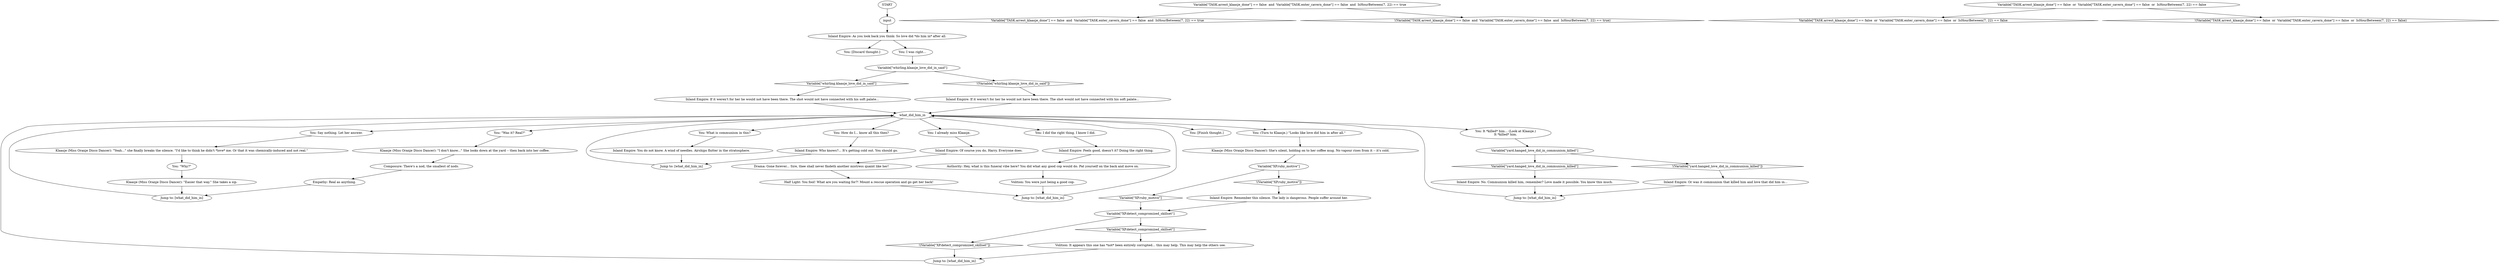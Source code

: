 # WHIRLING F3 ORB / love did him in
# did in by love afterthought
# ==================================================
digraph G {
	  0 [label="START"];
	  1 [label="input"];
	  2 [label="Variable[\"yard.hanged_love_did_in_communism_killed\"]"];
	  3 [label="Variable[\"yard.hanged_love_did_in_communism_killed\"]", shape=diamond];
	  4 [label="!(Variable[\"yard.hanged_love_did_in_communism_killed\"])", shape=diamond];
	  5 [label="Drama: Gone forever... Sire, thee shall never findeth another mistress quaint like her!"];
	  6 [label="Inland Empire: You do not know. A wind of needles. Airships flutter in the stratosphere."];
	  7 [label="Volition: It appears this one has *not* been entirely corrupted... this may help. This may help the others see."];
	  8 [label="Variable[\"TASK.arrest_klaasje_done\"] == false  and  Variable[\"TASK.enter_cavern_done\"] == false  and  IsHourBetween(7, 22) == true"];
	  9 [label="Variable[\"TASK.arrest_klaasje_done\"] == false  and  Variable[\"TASK.enter_cavern_done\"] == false  and  IsHourBetween(7, 22) == true", shape=diamond];
	  10 [label="!(Variable[\"TASK.arrest_klaasje_done\"] == false  and  Variable[\"TASK.enter_cavern_done\"] == false  and  IsHourBetween(7, 22) == true)", shape=diamond];
	  11 [label="You: How do I... know all this then?"];
	  12 [label="You: \"Why?\""];
	  13 [label="You: \"Was it? Real?\""];
	  14 [label="Jump to: [what_did_him_in]"];
	  15 [label="You: I already miss Klaasje."];
	  16 [label="Inland Empire: Feels good, doesn't it? Doing the right thing."];
	  18 [label="Variable[\"whirling.klaasje_love_did_in_said\"]"];
	  19 [label="Variable[\"whirling.klaasje_love_did_in_said\"]", shape=diamond];
	  20 [label="!(Variable[\"whirling.klaasje_love_did_in_said\"])", shape=diamond];
	  21 [label="Jump to: [what_did_him_in]"];
	  22 [label="Empathy: Real as anything."];
	  23 [label="Jump to: [what_did_him_in]"];
	  24 [label="You: What is communism in this?"];
	  25 [label="Inland Empire: If it weren't for her he would not have been there. The shot would not have connected with his soft palate..."];
	  26 [label="You: (Turn to Klaasje.) \"Looks like love did him in after all.\""];
	  27 [label="Jump to: [what_did_him_in]"];
	  28 [label="Variable[\"XP.detect_compromized_skillset\"]"];
	  29 [label="Variable[\"XP.detect_compromized_skillset\"]", shape=diamond];
	  30 [label="!(Variable[\"XP.detect_compromized_skillset\"])", shape=diamond];
	  31 [label="Inland Empire: As you look back you think: So love did *do him in* after all."];
	  32 [label="Inland Empire: Who knows?... It's getting cold out. You should go."];
	  33 [label="Inland Empire: Or was it communism that killed him and love that did him in..."];
	  34 [label="Klaasje (Miss Oranje Disco Dancer): \"I don't know...\" She looks down at the yard -- then back into her coffee."];
	  35 [label="Variable[\"XP.ruby_motive\"]"];
	  36 [label="Variable[\"XP.ruby_motive\"]", shape=diamond];
	  37 [label="!(Variable[\"XP.ruby_motive\"])", shape=diamond];
	  38 [label="You: [Finish thought.]"];
	  39 [label="Inland Empire: No. Communism killed him, remember? Love made it possible. You know this much."];
	  40 [label="You: Say nothing. Let her answer."];
	  41 [label="Authority: Hey, what is this funeral vibe here? You did what any good cop would do. Pat yourself on the back and move on."];
	  42 [label="You: [Discard thought.]"];
	  43 [label="Inland Empire: If it weren't for her he would not have been there. The shot would not have connected with his soft palate..."];
	  44 [label="Jump to: [what_did_him_in]"];
	  45 [label="You: I was right..."];
	  46 [label="what_did_him_in"];
	  47 [label="Klaasje (Miss Oranje Disco Dancer): She's silent, holding on to her coffee mug. No vapour rises from it -- it's cold."];
	  48 [label="Volition: You were just being a good cop."];
	  49 [label="Klaasje (Miss Oranje Disco Dancer): \"Yeah...\" she finally breaks the silence. \"I'd like to think he didn't *love* me. Or that it was chemically-induced and not real.\""];
	  50 [label="Inland Empire: Of course you do, Harry. Everyone does."];
	  51 [label="You: It *killed* him... (Look at Klaasje.)\nIt *killed* him."];
	  52 [label="Klaasje (Miss Oranje Disco Dancer): \"Easier that way.\" She takes a sip."];
	  53 [label="Inland Empire: Remember this silence. The lady is dangerous. People suffer around her."];
	  54 [label="Half Light: You fool! What are you waiting for?! Mount a rescue operation and go get her back!"];
	  55 [label="Variable[\"TASK.arrest_klaasje_done\"] == false  or  Variable[\"TASK.enter_cavern_done\"] == false  or  IsHourBetween(7, 22) == false"];
	  56 [label="Variable[\"TASK.arrest_klaasje_done\"] == false  or  Variable[\"TASK.enter_cavern_done\"] == false  or  IsHourBetween(7, 22) == false", shape=diamond];
	  57 [label="!(Variable[\"TASK.arrest_klaasje_done\"] == false  or  Variable[\"TASK.enter_cavern_done\"] == false  or  IsHourBetween(7, 22) == false)", shape=diamond];
	  58 [label="You: I did the right thing. I know I did."];
	  59 [label="Composure: There's a nod, the smallest of nods."];
	  0 -> 1
	  1 -> 31
	  2 -> 3
	  2 -> 4
	  3 -> 39
	  4 -> 33
	  5 -> 54
	  6 -> 14
	  7 -> 21
	  8 -> 9
	  8 -> 10
	  11 -> 32
	  12 -> 52
	  13 -> 34
	  14 -> 46
	  15 -> 50
	  16 -> 41
	  18 -> 19
	  18 -> 20
	  19 -> 43
	  20 -> 25
	  21 -> 46
	  22 -> 27
	  23 -> 46
	  24 -> 6
	  25 -> 46
	  26 -> 47
	  27 -> 46
	  28 -> 29
	  28 -> 30
	  29 -> 7
	  30 -> 21
	  31 -> 42
	  31 -> 45
	  32 -> 14
	  33 -> 44
	  34 -> 59
	  35 -> 36
	  35 -> 37
	  36 -> 28
	  37 -> 53
	  39 -> 44
	  40 -> 49
	  41 -> 48
	  43 -> 46
	  44 -> 46
	  45 -> 18
	  46 -> 58
	  46 -> 38
	  46 -> 40
	  46 -> 11
	  46 -> 13
	  46 -> 15
	  46 -> 51
	  46 -> 24
	  46 -> 26
	  47 -> 35
	  48 -> 23
	  49 -> 12
	  50 -> 5
	  51 -> 2
	  52 -> 27
	  53 -> 28
	  54 -> 23
	  55 -> 56
	  55 -> 57
	  58 -> 16
	  59 -> 22
}

